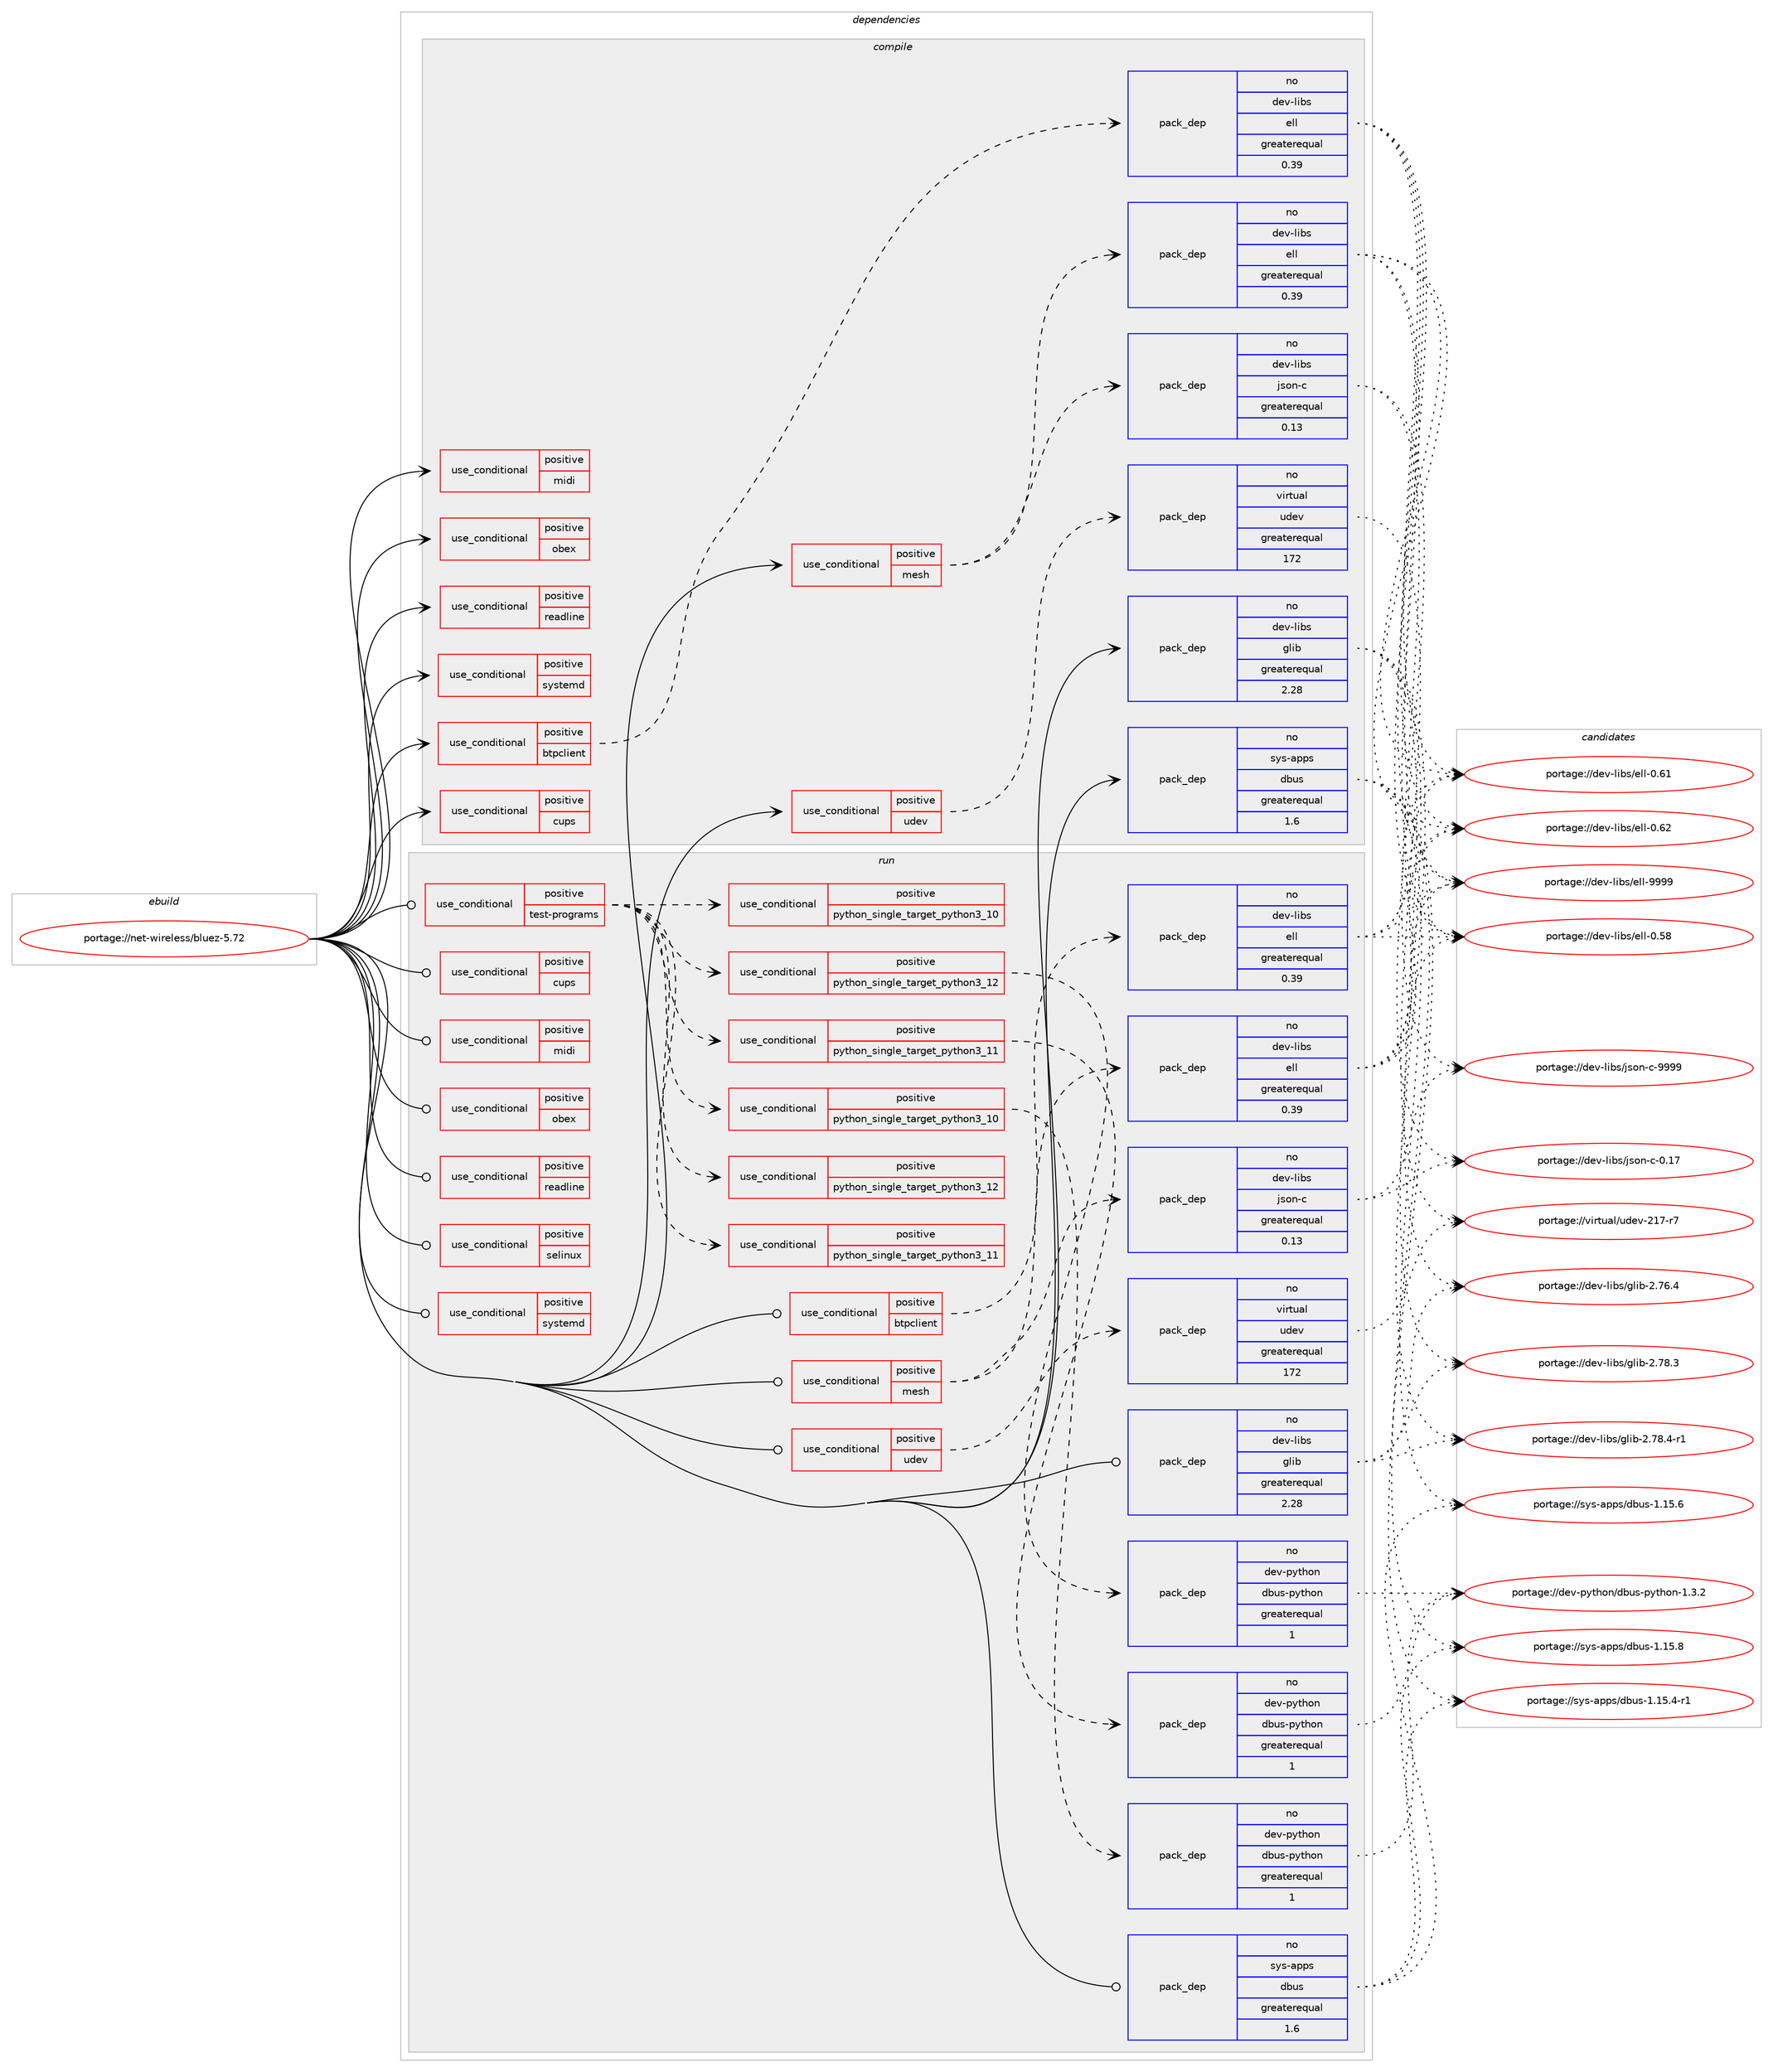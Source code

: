 digraph prolog {

# *************
# Graph options
# *************

newrank=true;
concentrate=true;
compound=true;
graph [rankdir=LR,fontname=Helvetica,fontsize=10,ranksep=1.5];#, ranksep=2.5, nodesep=0.2];
edge  [arrowhead=vee];
node  [fontname=Helvetica,fontsize=10];

# **********
# The ebuild
# **********

subgraph cluster_leftcol {
color=gray;
rank=same;
label=<<i>ebuild</i>>;
id [label="portage://net-wireless/bluez-5.72", color=red, width=4, href="../net-wireless/bluez-5.72.svg"];
}

# ****************
# The dependencies
# ****************

subgraph cluster_midcol {
color=gray;
label=<<i>dependencies</i>>;
subgraph cluster_compile {
fillcolor="#eeeeee";
style=filled;
label=<<i>compile</i>>;
subgraph cond8320 {
dependency12413 [label=<<TABLE BORDER="0" CELLBORDER="1" CELLSPACING="0" CELLPADDING="4"><TR><TD ROWSPAN="3" CELLPADDING="10">use_conditional</TD></TR><TR><TD>positive</TD></TR><TR><TD>btpclient</TD></TR></TABLE>>, shape=none, color=red];
subgraph pack3974 {
dependency12414 [label=<<TABLE BORDER="0" CELLBORDER="1" CELLSPACING="0" CELLPADDING="4" WIDTH="220"><TR><TD ROWSPAN="6" CELLPADDING="30">pack_dep</TD></TR><TR><TD WIDTH="110">no</TD></TR><TR><TD>dev-libs</TD></TR><TR><TD>ell</TD></TR><TR><TD>greaterequal</TD></TR><TR><TD>0.39</TD></TR></TABLE>>, shape=none, color=blue];
}
dependency12413:e -> dependency12414:w [weight=20,style="dashed",arrowhead="vee"];
}
id:e -> dependency12413:w [weight=20,style="solid",arrowhead="vee"];
subgraph cond8321 {
dependency12415 [label=<<TABLE BORDER="0" CELLBORDER="1" CELLSPACING="0" CELLPADDING="4"><TR><TD ROWSPAN="3" CELLPADDING="10">use_conditional</TD></TR><TR><TD>positive</TD></TR><TR><TD>cups</TD></TR></TABLE>>, shape=none, color=red];
# *** BEGIN UNKNOWN DEPENDENCY TYPE (TODO) ***
# dependency12415 -> package_dependency(portage://net-wireless/bluez-5.72,install,no,net-print,cups,none,[,,],any_same_slot,[])
# *** END UNKNOWN DEPENDENCY TYPE (TODO) ***

}
id:e -> dependency12415:w [weight=20,style="solid",arrowhead="vee"];
subgraph cond8322 {
dependency12416 [label=<<TABLE BORDER="0" CELLBORDER="1" CELLSPACING="0" CELLPADDING="4"><TR><TD ROWSPAN="3" CELLPADDING="10">use_conditional</TD></TR><TR><TD>positive</TD></TR><TR><TD>mesh</TD></TR></TABLE>>, shape=none, color=red];
subgraph pack3975 {
dependency12417 [label=<<TABLE BORDER="0" CELLBORDER="1" CELLSPACING="0" CELLPADDING="4" WIDTH="220"><TR><TD ROWSPAN="6" CELLPADDING="30">pack_dep</TD></TR><TR><TD WIDTH="110">no</TD></TR><TR><TD>dev-libs</TD></TR><TR><TD>ell</TD></TR><TR><TD>greaterequal</TD></TR><TR><TD>0.39</TD></TR></TABLE>>, shape=none, color=blue];
}
dependency12416:e -> dependency12417:w [weight=20,style="dashed",arrowhead="vee"];
subgraph pack3976 {
dependency12418 [label=<<TABLE BORDER="0" CELLBORDER="1" CELLSPACING="0" CELLPADDING="4" WIDTH="220"><TR><TD ROWSPAN="6" CELLPADDING="30">pack_dep</TD></TR><TR><TD WIDTH="110">no</TD></TR><TR><TD>dev-libs</TD></TR><TR><TD>json-c</TD></TR><TR><TD>greaterequal</TD></TR><TR><TD>0.13</TD></TR></TABLE>>, shape=none, color=blue];
}
dependency12416:e -> dependency12418:w [weight=20,style="dashed",arrowhead="vee"];
# *** BEGIN UNKNOWN DEPENDENCY TYPE (TODO) ***
# dependency12416 -> package_dependency(portage://net-wireless/bluez-5.72,install,no,sys-libs,readline,none,[,,],[slot(0),equal],[])
# *** END UNKNOWN DEPENDENCY TYPE (TODO) ***

}
id:e -> dependency12416:w [weight=20,style="solid",arrowhead="vee"];
subgraph cond8323 {
dependency12419 [label=<<TABLE BORDER="0" CELLBORDER="1" CELLSPACING="0" CELLPADDING="4"><TR><TD ROWSPAN="3" CELLPADDING="10">use_conditional</TD></TR><TR><TD>positive</TD></TR><TR><TD>midi</TD></TR></TABLE>>, shape=none, color=red];
# *** BEGIN UNKNOWN DEPENDENCY TYPE (TODO) ***
# dependency12419 -> package_dependency(portage://net-wireless/bluez-5.72,install,no,media-libs,alsa-lib,none,[,,],[],[])
# *** END UNKNOWN DEPENDENCY TYPE (TODO) ***

}
id:e -> dependency12419:w [weight=20,style="solid",arrowhead="vee"];
subgraph cond8324 {
dependency12420 [label=<<TABLE BORDER="0" CELLBORDER="1" CELLSPACING="0" CELLPADDING="4"><TR><TD ROWSPAN="3" CELLPADDING="10">use_conditional</TD></TR><TR><TD>positive</TD></TR><TR><TD>obex</TD></TR></TABLE>>, shape=none, color=red];
# *** BEGIN UNKNOWN DEPENDENCY TYPE (TODO) ***
# dependency12420 -> package_dependency(portage://net-wireless/bluez-5.72,install,no,dev-libs,libical,none,[,,],any_same_slot,[])
# *** END UNKNOWN DEPENDENCY TYPE (TODO) ***

}
id:e -> dependency12420:w [weight=20,style="solid",arrowhead="vee"];
subgraph cond8325 {
dependency12421 [label=<<TABLE BORDER="0" CELLBORDER="1" CELLSPACING="0" CELLPADDING="4"><TR><TD ROWSPAN="3" CELLPADDING="10">use_conditional</TD></TR><TR><TD>positive</TD></TR><TR><TD>readline</TD></TR></TABLE>>, shape=none, color=red];
# *** BEGIN UNKNOWN DEPENDENCY TYPE (TODO) ***
# dependency12421 -> package_dependency(portage://net-wireless/bluez-5.72,install,no,sys-libs,readline,none,[,,],[slot(0),equal],[])
# *** END UNKNOWN DEPENDENCY TYPE (TODO) ***

}
id:e -> dependency12421:w [weight=20,style="solid",arrowhead="vee"];
subgraph cond8326 {
dependency12422 [label=<<TABLE BORDER="0" CELLBORDER="1" CELLSPACING="0" CELLPADDING="4"><TR><TD ROWSPAN="3" CELLPADDING="10">use_conditional</TD></TR><TR><TD>positive</TD></TR><TR><TD>systemd</TD></TR></TABLE>>, shape=none, color=red];
# *** BEGIN UNKNOWN DEPENDENCY TYPE (TODO) ***
# dependency12422 -> package_dependency(portage://net-wireless/bluez-5.72,install,no,sys-apps,systemd,none,[,,],[],[])
# *** END UNKNOWN DEPENDENCY TYPE (TODO) ***

}
id:e -> dependency12422:w [weight=20,style="solid",arrowhead="vee"];
subgraph cond8327 {
dependency12423 [label=<<TABLE BORDER="0" CELLBORDER="1" CELLSPACING="0" CELLPADDING="4"><TR><TD ROWSPAN="3" CELLPADDING="10">use_conditional</TD></TR><TR><TD>positive</TD></TR><TR><TD>udev</TD></TR></TABLE>>, shape=none, color=red];
subgraph pack3977 {
dependency12424 [label=<<TABLE BORDER="0" CELLBORDER="1" CELLSPACING="0" CELLPADDING="4" WIDTH="220"><TR><TD ROWSPAN="6" CELLPADDING="30">pack_dep</TD></TR><TR><TD WIDTH="110">no</TD></TR><TR><TD>virtual</TD></TR><TR><TD>udev</TD></TR><TR><TD>greaterequal</TD></TR><TR><TD>172</TD></TR></TABLE>>, shape=none, color=blue];
}
dependency12423:e -> dependency12424:w [weight=20,style="dashed",arrowhead="vee"];
}
id:e -> dependency12423:w [weight=20,style="solid",arrowhead="vee"];
subgraph pack3978 {
dependency12425 [label=<<TABLE BORDER="0" CELLBORDER="1" CELLSPACING="0" CELLPADDING="4" WIDTH="220"><TR><TD ROWSPAN="6" CELLPADDING="30">pack_dep</TD></TR><TR><TD WIDTH="110">no</TD></TR><TR><TD>dev-libs</TD></TR><TR><TD>glib</TD></TR><TR><TD>greaterequal</TD></TR><TR><TD>2.28</TD></TR></TABLE>>, shape=none, color=blue];
}
id:e -> dependency12425:w [weight=20,style="solid",arrowhead="vee"];
subgraph pack3979 {
dependency12426 [label=<<TABLE BORDER="0" CELLBORDER="1" CELLSPACING="0" CELLPADDING="4" WIDTH="220"><TR><TD ROWSPAN="6" CELLPADDING="30">pack_dep</TD></TR><TR><TD WIDTH="110">no</TD></TR><TR><TD>sys-apps</TD></TR><TR><TD>dbus</TD></TR><TR><TD>greaterequal</TD></TR><TR><TD>1.6</TD></TR></TABLE>>, shape=none, color=blue];
}
id:e -> dependency12426:w [weight=20,style="solid",arrowhead="vee"];
}
subgraph cluster_compileandrun {
fillcolor="#eeeeee";
style=filled;
label=<<i>compile and run</i>>;
}
subgraph cluster_run {
fillcolor="#eeeeee";
style=filled;
label=<<i>run</i>>;
subgraph cond8328 {
dependency12427 [label=<<TABLE BORDER="0" CELLBORDER="1" CELLSPACING="0" CELLPADDING="4"><TR><TD ROWSPAN="3" CELLPADDING="10">use_conditional</TD></TR><TR><TD>positive</TD></TR><TR><TD>btpclient</TD></TR></TABLE>>, shape=none, color=red];
subgraph pack3980 {
dependency12428 [label=<<TABLE BORDER="0" CELLBORDER="1" CELLSPACING="0" CELLPADDING="4" WIDTH="220"><TR><TD ROWSPAN="6" CELLPADDING="30">pack_dep</TD></TR><TR><TD WIDTH="110">no</TD></TR><TR><TD>dev-libs</TD></TR><TR><TD>ell</TD></TR><TR><TD>greaterequal</TD></TR><TR><TD>0.39</TD></TR></TABLE>>, shape=none, color=blue];
}
dependency12427:e -> dependency12428:w [weight=20,style="dashed",arrowhead="vee"];
}
id:e -> dependency12427:w [weight=20,style="solid",arrowhead="odot"];
subgraph cond8329 {
dependency12429 [label=<<TABLE BORDER="0" CELLBORDER="1" CELLSPACING="0" CELLPADDING="4"><TR><TD ROWSPAN="3" CELLPADDING="10">use_conditional</TD></TR><TR><TD>positive</TD></TR><TR><TD>cups</TD></TR></TABLE>>, shape=none, color=red];
# *** BEGIN UNKNOWN DEPENDENCY TYPE (TODO) ***
# dependency12429 -> package_dependency(portage://net-wireless/bluez-5.72,run,no,net-print,cups,none,[,,],any_same_slot,[])
# *** END UNKNOWN DEPENDENCY TYPE (TODO) ***

}
id:e -> dependency12429:w [weight=20,style="solid",arrowhead="odot"];
subgraph cond8330 {
dependency12430 [label=<<TABLE BORDER="0" CELLBORDER="1" CELLSPACING="0" CELLPADDING="4"><TR><TD ROWSPAN="3" CELLPADDING="10">use_conditional</TD></TR><TR><TD>positive</TD></TR><TR><TD>mesh</TD></TR></TABLE>>, shape=none, color=red];
subgraph pack3981 {
dependency12431 [label=<<TABLE BORDER="0" CELLBORDER="1" CELLSPACING="0" CELLPADDING="4" WIDTH="220"><TR><TD ROWSPAN="6" CELLPADDING="30">pack_dep</TD></TR><TR><TD WIDTH="110">no</TD></TR><TR><TD>dev-libs</TD></TR><TR><TD>ell</TD></TR><TR><TD>greaterequal</TD></TR><TR><TD>0.39</TD></TR></TABLE>>, shape=none, color=blue];
}
dependency12430:e -> dependency12431:w [weight=20,style="dashed",arrowhead="vee"];
subgraph pack3982 {
dependency12432 [label=<<TABLE BORDER="0" CELLBORDER="1" CELLSPACING="0" CELLPADDING="4" WIDTH="220"><TR><TD ROWSPAN="6" CELLPADDING="30">pack_dep</TD></TR><TR><TD WIDTH="110">no</TD></TR><TR><TD>dev-libs</TD></TR><TR><TD>json-c</TD></TR><TR><TD>greaterequal</TD></TR><TR><TD>0.13</TD></TR></TABLE>>, shape=none, color=blue];
}
dependency12430:e -> dependency12432:w [weight=20,style="dashed",arrowhead="vee"];
# *** BEGIN UNKNOWN DEPENDENCY TYPE (TODO) ***
# dependency12430 -> package_dependency(portage://net-wireless/bluez-5.72,run,no,sys-libs,readline,none,[,,],[slot(0),equal],[])
# *** END UNKNOWN DEPENDENCY TYPE (TODO) ***

}
id:e -> dependency12430:w [weight=20,style="solid",arrowhead="odot"];
subgraph cond8331 {
dependency12433 [label=<<TABLE BORDER="0" CELLBORDER="1" CELLSPACING="0" CELLPADDING="4"><TR><TD ROWSPAN="3" CELLPADDING="10">use_conditional</TD></TR><TR><TD>positive</TD></TR><TR><TD>midi</TD></TR></TABLE>>, shape=none, color=red];
# *** BEGIN UNKNOWN DEPENDENCY TYPE (TODO) ***
# dependency12433 -> package_dependency(portage://net-wireless/bluez-5.72,run,no,media-libs,alsa-lib,none,[,,],[],[])
# *** END UNKNOWN DEPENDENCY TYPE (TODO) ***

}
id:e -> dependency12433:w [weight=20,style="solid",arrowhead="odot"];
subgraph cond8332 {
dependency12434 [label=<<TABLE BORDER="0" CELLBORDER="1" CELLSPACING="0" CELLPADDING="4"><TR><TD ROWSPAN="3" CELLPADDING="10">use_conditional</TD></TR><TR><TD>positive</TD></TR><TR><TD>obex</TD></TR></TABLE>>, shape=none, color=red];
# *** BEGIN UNKNOWN DEPENDENCY TYPE (TODO) ***
# dependency12434 -> package_dependency(portage://net-wireless/bluez-5.72,run,no,dev-libs,libical,none,[,,],any_same_slot,[])
# *** END UNKNOWN DEPENDENCY TYPE (TODO) ***

}
id:e -> dependency12434:w [weight=20,style="solid",arrowhead="odot"];
subgraph cond8333 {
dependency12435 [label=<<TABLE BORDER="0" CELLBORDER="1" CELLSPACING="0" CELLPADDING="4"><TR><TD ROWSPAN="3" CELLPADDING="10">use_conditional</TD></TR><TR><TD>positive</TD></TR><TR><TD>readline</TD></TR></TABLE>>, shape=none, color=red];
# *** BEGIN UNKNOWN DEPENDENCY TYPE (TODO) ***
# dependency12435 -> package_dependency(portage://net-wireless/bluez-5.72,run,no,sys-libs,readline,none,[,,],[slot(0),equal],[])
# *** END UNKNOWN DEPENDENCY TYPE (TODO) ***

}
id:e -> dependency12435:w [weight=20,style="solid",arrowhead="odot"];
subgraph cond8334 {
dependency12436 [label=<<TABLE BORDER="0" CELLBORDER="1" CELLSPACING="0" CELLPADDING="4"><TR><TD ROWSPAN="3" CELLPADDING="10">use_conditional</TD></TR><TR><TD>positive</TD></TR><TR><TD>selinux</TD></TR></TABLE>>, shape=none, color=red];
# *** BEGIN UNKNOWN DEPENDENCY TYPE (TODO) ***
# dependency12436 -> package_dependency(portage://net-wireless/bluez-5.72,run,no,sec-policy,selinux-bluetooth,none,[,,],[],[])
# *** END UNKNOWN DEPENDENCY TYPE (TODO) ***

}
id:e -> dependency12436:w [weight=20,style="solid",arrowhead="odot"];
subgraph cond8335 {
dependency12437 [label=<<TABLE BORDER="0" CELLBORDER="1" CELLSPACING="0" CELLPADDING="4"><TR><TD ROWSPAN="3" CELLPADDING="10">use_conditional</TD></TR><TR><TD>positive</TD></TR><TR><TD>systemd</TD></TR></TABLE>>, shape=none, color=red];
# *** BEGIN UNKNOWN DEPENDENCY TYPE (TODO) ***
# dependency12437 -> package_dependency(portage://net-wireless/bluez-5.72,run,no,sys-apps,systemd,none,[,,],[],[])
# *** END UNKNOWN DEPENDENCY TYPE (TODO) ***

}
id:e -> dependency12437:w [weight=20,style="solid",arrowhead="odot"];
subgraph cond8336 {
dependency12438 [label=<<TABLE BORDER="0" CELLBORDER="1" CELLSPACING="0" CELLPADDING="4"><TR><TD ROWSPAN="3" CELLPADDING="10">use_conditional</TD></TR><TR><TD>positive</TD></TR><TR><TD>test-programs</TD></TR></TABLE>>, shape=none, color=red];
subgraph cond8337 {
dependency12439 [label=<<TABLE BORDER="0" CELLBORDER="1" CELLSPACING="0" CELLPADDING="4"><TR><TD ROWSPAN="3" CELLPADDING="10">use_conditional</TD></TR><TR><TD>positive</TD></TR><TR><TD>python_single_target_python3_10</TD></TR></TABLE>>, shape=none, color=red];
# *** BEGIN UNKNOWN DEPENDENCY TYPE (TODO) ***
# dependency12439 -> package_dependency(portage://net-wireless/bluez-5.72,run,no,dev-lang,python,none,[,,],[slot(3.10)],[])
# *** END UNKNOWN DEPENDENCY TYPE (TODO) ***

}
dependency12438:e -> dependency12439:w [weight=20,style="dashed",arrowhead="vee"];
subgraph cond8338 {
dependency12440 [label=<<TABLE BORDER="0" CELLBORDER="1" CELLSPACING="0" CELLPADDING="4"><TR><TD ROWSPAN="3" CELLPADDING="10">use_conditional</TD></TR><TR><TD>positive</TD></TR><TR><TD>python_single_target_python3_11</TD></TR></TABLE>>, shape=none, color=red];
# *** BEGIN UNKNOWN DEPENDENCY TYPE (TODO) ***
# dependency12440 -> package_dependency(portage://net-wireless/bluez-5.72,run,no,dev-lang,python,none,[,,],[slot(3.11)],[])
# *** END UNKNOWN DEPENDENCY TYPE (TODO) ***

}
dependency12438:e -> dependency12440:w [weight=20,style="dashed",arrowhead="vee"];
subgraph cond8339 {
dependency12441 [label=<<TABLE BORDER="0" CELLBORDER="1" CELLSPACING="0" CELLPADDING="4"><TR><TD ROWSPAN="3" CELLPADDING="10">use_conditional</TD></TR><TR><TD>positive</TD></TR><TR><TD>python_single_target_python3_12</TD></TR></TABLE>>, shape=none, color=red];
# *** BEGIN UNKNOWN DEPENDENCY TYPE (TODO) ***
# dependency12441 -> package_dependency(portage://net-wireless/bluez-5.72,run,no,dev-lang,python,none,[,,],[slot(3.12)],[])
# *** END UNKNOWN DEPENDENCY TYPE (TODO) ***

}
dependency12438:e -> dependency12441:w [weight=20,style="dashed",arrowhead="vee"];
subgraph cond8340 {
dependency12442 [label=<<TABLE BORDER="0" CELLBORDER="1" CELLSPACING="0" CELLPADDING="4"><TR><TD ROWSPAN="3" CELLPADDING="10">use_conditional</TD></TR><TR><TD>positive</TD></TR><TR><TD>python_single_target_python3_10</TD></TR></TABLE>>, shape=none, color=red];
subgraph pack3983 {
dependency12443 [label=<<TABLE BORDER="0" CELLBORDER="1" CELLSPACING="0" CELLPADDING="4" WIDTH="220"><TR><TD ROWSPAN="6" CELLPADDING="30">pack_dep</TD></TR><TR><TD WIDTH="110">no</TD></TR><TR><TD>dev-python</TD></TR><TR><TD>dbus-python</TD></TR><TR><TD>greaterequal</TD></TR><TR><TD>1</TD></TR></TABLE>>, shape=none, color=blue];
}
dependency12442:e -> dependency12443:w [weight=20,style="dashed",arrowhead="vee"];
# *** BEGIN UNKNOWN DEPENDENCY TYPE (TODO) ***
# dependency12442 -> package_dependency(portage://net-wireless/bluez-5.72,run,no,dev-python,pygobject,none,[,,],[slot(3)],[use(enable(python_targets_python3_10),negative)])
# *** END UNKNOWN DEPENDENCY TYPE (TODO) ***

}
dependency12438:e -> dependency12442:w [weight=20,style="dashed",arrowhead="vee"];
subgraph cond8341 {
dependency12444 [label=<<TABLE BORDER="0" CELLBORDER="1" CELLSPACING="0" CELLPADDING="4"><TR><TD ROWSPAN="3" CELLPADDING="10">use_conditional</TD></TR><TR><TD>positive</TD></TR><TR><TD>python_single_target_python3_11</TD></TR></TABLE>>, shape=none, color=red];
subgraph pack3984 {
dependency12445 [label=<<TABLE BORDER="0" CELLBORDER="1" CELLSPACING="0" CELLPADDING="4" WIDTH="220"><TR><TD ROWSPAN="6" CELLPADDING="30">pack_dep</TD></TR><TR><TD WIDTH="110">no</TD></TR><TR><TD>dev-python</TD></TR><TR><TD>dbus-python</TD></TR><TR><TD>greaterequal</TD></TR><TR><TD>1</TD></TR></TABLE>>, shape=none, color=blue];
}
dependency12444:e -> dependency12445:w [weight=20,style="dashed",arrowhead="vee"];
# *** BEGIN UNKNOWN DEPENDENCY TYPE (TODO) ***
# dependency12444 -> package_dependency(portage://net-wireless/bluez-5.72,run,no,dev-python,pygobject,none,[,,],[slot(3)],[use(enable(python_targets_python3_11),negative)])
# *** END UNKNOWN DEPENDENCY TYPE (TODO) ***

}
dependency12438:e -> dependency12444:w [weight=20,style="dashed",arrowhead="vee"];
subgraph cond8342 {
dependency12446 [label=<<TABLE BORDER="0" CELLBORDER="1" CELLSPACING="0" CELLPADDING="4"><TR><TD ROWSPAN="3" CELLPADDING="10">use_conditional</TD></TR><TR><TD>positive</TD></TR><TR><TD>python_single_target_python3_12</TD></TR></TABLE>>, shape=none, color=red];
subgraph pack3985 {
dependency12447 [label=<<TABLE BORDER="0" CELLBORDER="1" CELLSPACING="0" CELLPADDING="4" WIDTH="220"><TR><TD ROWSPAN="6" CELLPADDING="30">pack_dep</TD></TR><TR><TD WIDTH="110">no</TD></TR><TR><TD>dev-python</TD></TR><TR><TD>dbus-python</TD></TR><TR><TD>greaterequal</TD></TR><TR><TD>1</TD></TR></TABLE>>, shape=none, color=blue];
}
dependency12446:e -> dependency12447:w [weight=20,style="dashed",arrowhead="vee"];
# *** BEGIN UNKNOWN DEPENDENCY TYPE (TODO) ***
# dependency12446 -> package_dependency(portage://net-wireless/bluez-5.72,run,no,dev-python,pygobject,none,[,,],[slot(3)],[use(enable(python_targets_python3_12),negative)])
# *** END UNKNOWN DEPENDENCY TYPE (TODO) ***

}
dependency12438:e -> dependency12446:w [weight=20,style="dashed",arrowhead="vee"];
}
id:e -> dependency12438:w [weight=20,style="solid",arrowhead="odot"];
subgraph cond8343 {
dependency12448 [label=<<TABLE BORDER="0" CELLBORDER="1" CELLSPACING="0" CELLPADDING="4"><TR><TD ROWSPAN="3" CELLPADDING="10">use_conditional</TD></TR><TR><TD>positive</TD></TR><TR><TD>udev</TD></TR></TABLE>>, shape=none, color=red];
subgraph pack3986 {
dependency12449 [label=<<TABLE BORDER="0" CELLBORDER="1" CELLSPACING="0" CELLPADDING="4" WIDTH="220"><TR><TD ROWSPAN="6" CELLPADDING="30">pack_dep</TD></TR><TR><TD WIDTH="110">no</TD></TR><TR><TD>virtual</TD></TR><TR><TD>udev</TD></TR><TR><TD>greaterequal</TD></TR><TR><TD>172</TD></TR></TABLE>>, shape=none, color=blue];
}
dependency12448:e -> dependency12449:w [weight=20,style="dashed",arrowhead="vee"];
}
id:e -> dependency12448:w [weight=20,style="solid",arrowhead="odot"];
subgraph pack3987 {
dependency12450 [label=<<TABLE BORDER="0" CELLBORDER="1" CELLSPACING="0" CELLPADDING="4" WIDTH="220"><TR><TD ROWSPAN="6" CELLPADDING="30">pack_dep</TD></TR><TR><TD WIDTH="110">no</TD></TR><TR><TD>dev-libs</TD></TR><TR><TD>glib</TD></TR><TR><TD>greaterequal</TD></TR><TR><TD>2.28</TD></TR></TABLE>>, shape=none, color=blue];
}
id:e -> dependency12450:w [weight=20,style="solid",arrowhead="odot"];
subgraph pack3988 {
dependency12451 [label=<<TABLE BORDER="0" CELLBORDER="1" CELLSPACING="0" CELLPADDING="4" WIDTH="220"><TR><TD ROWSPAN="6" CELLPADDING="30">pack_dep</TD></TR><TR><TD WIDTH="110">no</TD></TR><TR><TD>sys-apps</TD></TR><TR><TD>dbus</TD></TR><TR><TD>greaterequal</TD></TR><TR><TD>1.6</TD></TR></TABLE>>, shape=none, color=blue];
}
id:e -> dependency12451:w [weight=20,style="solid",arrowhead="odot"];
}
}

# **************
# The candidates
# **************

subgraph cluster_choices {
rank=same;
color=gray;
label=<<i>candidates</i>>;

subgraph choice3974 {
color=black;
nodesep=1;
choice1001011184510810598115471011081084548465356 [label="portage://dev-libs/ell-0.58", color=red, width=4,href="../dev-libs/ell-0.58.svg"];
choice1001011184510810598115471011081084548465449 [label="portage://dev-libs/ell-0.61", color=red, width=4,href="../dev-libs/ell-0.61.svg"];
choice1001011184510810598115471011081084548465450 [label="portage://dev-libs/ell-0.62", color=red, width=4,href="../dev-libs/ell-0.62.svg"];
choice1001011184510810598115471011081084557575757 [label="portage://dev-libs/ell-9999", color=red, width=4,href="../dev-libs/ell-9999.svg"];
dependency12414:e -> choice1001011184510810598115471011081084548465356:w [style=dotted,weight="100"];
dependency12414:e -> choice1001011184510810598115471011081084548465449:w [style=dotted,weight="100"];
dependency12414:e -> choice1001011184510810598115471011081084548465450:w [style=dotted,weight="100"];
dependency12414:e -> choice1001011184510810598115471011081084557575757:w [style=dotted,weight="100"];
}
subgraph choice3975 {
color=black;
nodesep=1;
choice1001011184510810598115471011081084548465356 [label="portage://dev-libs/ell-0.58", color=red, width=4,href="../dev-libs/ell-0.58.svg"];
choice1001011184510810598115471011081084548465449 [label="portage://dev-libs/ell-0.61", color=red, width=4,href="../dev-libs/ell-0.61.svg"];
choice1001011184510810598115471011081084548465450 [label="portage://dev-libs/ell-0.62", color=red, width=4,href="../dev-libs/ell-0.62.svg"];
choice1001011184510810598115471011081084557575757 [label="portage://dev-libs/ell-9999", color=red, width=4,href="../dev-libs/ell-9999.svg"];
dependency12417:e -> choice1001011184510810598115471011081084548465356:w [style=dotted,weight="100"];
dependency12417:e -> choice1001011184510810598115471011081084548465449:w [style=dotted,weight="100"];
dependency12417:e -> choice1001011184510810598115471011081084548465450:w [style=dotted,weight="100"];
dependency12417:e -> choice1001011184510810598115471011081084557575757:w [style=dotted,weight="100"];
}
subgraph choice3976 {
color=black;
nodesep=1;
choice10010111845108105981154710611511111045994548464955 [label="portage://dev-libs/json-c-0.17", color=red, width=4,href="../dev-libs/json-c-0.17.svg"];
choice10010111845108105981154710611511111045994557575757 [label="portage://dev-libs/json-c-9999", color=red, width=4,href="../dev-libs/json-c-9999.svg"];
dependency12418:e -> choice10010111845108105981154710611511111045994548464955:w [style=dotted,weight="100"];
dependency12418:e -> choice10010111845108105981154710611511111045994557575757:w [style=dotted,weight="100"];
}
subgraph choice3977 {
color=black;
nodesep=1;
choice1181051141161179710847117100101118455049554511455 [label="portage://virtual/udev-217-r7", color=red, width=4,href="../virtual/udev-217-r7.svg"];
dependency12424:e -> choice1181051141161179710847117100101118455049554511455:w [style=dotted,weight="100"];
}
subgraph choice3978 {
color=black;
nodesep=1;
choice1001011184510810598115471031081059845504655544652 [label="portage://dev-libs/glib-2.76.4", color=red, width=4,href="../dev-libs/glib-2.76.4.svg"];
choice1001011184510810598115471031081059845504655564651 [label="portage://dev-libs/glib-2.78.3", color=red, width=4,href="../dev-libs/glib-2.78.3.svg"];
choice10010111845108105981154710310810598455046555646524511449 [label="portage://dev-libs/glib-2.78.4-r1", color=red, width=4,href="../dev-libs/glib-2.78.4-r1.svg"];
dependency12425:e -> choice1001011184510810598115471031081059845504655544652:w [style=dotted,weight="100"];
dependency12425:e -> choice1001011184510810598115471031081059845504655564651:w [style=dotted,weight="100"];
dependency12425:e -> choice10010111845108105981154710310810598455046555646524511449:w [style=dotted,weight="100"];
}
subgraph choice3979 {
color=black;
nodesep=1;
choice11512111545971121121154710098117115454946495346524511449 [label="portage://sys-apps/dbus-1.15.4-r1", color=red, width=4,href="../sys-apps/dbus-1.15.4-r1.svg"];
choice1151211154597112112115471009811711545494649534654 [label="portage://sys-apps/dbus-1.15.6", color=red, width=4,href="../sys-apps/dbus-1.15.6.svg"];
choice1151211154597112112115471009811711545494649534656 [label="portage://sys-apps/dbus-1.15.8", color=red, width=4,href="../sys-apps/dbus-1.15.8.svg"];
dependency12426:e -> choice11512111545971121121154710098117115454946495346524511449:w [style=dotted,weight="100"];
dependency12426:e -> choice1151211154597112112115471009811711545494649534654:w [style=dotted,weight="100"];
dependency12426:e -> choice1151211154597112112115471009811711545494649534656:w [style=dotted,weight="100"];
}
subgraph choice3980 {
color=black;
nodesep=1;
choice1001011184510810598115471011081084548465356 [label="portage://dev-libs/ell-0.58", color=red, width=4,href="../dev-libs/ell-0.58.svg"];
choice1001011184510810598115471011081084548465449 [label="portage://dev-libs/ell-0.61", color=red, width=4,href="../dev-libs/ell-0.61.svg"];
choice1001011184510810598115471011081084548465450 [label="portage://dev-libs/ell-0.62", color=red, width=4,href="../dev-libs/ell-0.62.svg"];
choice1001011184510810598115471011081084557575757 [label="portage://dev-libs/ell-9999", color=red, width=4,href="../dev-libs/ell-9999.svg"];
dependency12428:e -> choice1001011184510810598115471011081084548465356:w [style=dotted,weight="100"];
dependency12428:e -> choice1001011184510810598115471011081084548465449:w [style=dotted,weight="100"];
dependency12428:e -> choice1001011184510810598115471011081084548465450:w [style=dotted,weight="100"];
dependency12428:e -> choice1001011184510810598115471011081084557575757:w [style=dotted,weight="100"];
}
subgraph choice3981 {
color=black;
nodesep=1;
choice1001011184510810598115471011081084548465356 [label="portage://dev-libs/ell-0.58", color=red, width=4,href="../dev-libs/ell-0.58.svg"];
choice1001011184510810598115471011081084548465449 [label="portage://dev-libs/ell-0.61", color=red, width=4,href="../dev-libs/ell-0.61.svg"];
choice1001011184510810598115471011081084548465450 [label="portage://dev-libs/ell-0.62", color=red, width=4,href="../dev-libs/ell-0.62.svg"];
choice1001011184510810598115471011081084557575757 [label="portage://dev-libs/ell-9999", color=red, width=4,href="../dev-libs/ell-9999.svg"];
dependency12431:e -> choice1001011184510810598115471011081084548465356:w [style=dotted,weight="100"];
dependency12431:e -> choice1001011184510810598115471011081084548465449:w [style=dotted,weight="100"];
dependency12431:e -> choice1001011184510810598115471011081084548465450:w [style=dotted,weight="100"];
dependency12431:e -> choice1001011184510810598115471011081084557575757:w [style=dotted,weight="100"];
}
subgraph choice3982 {
color=black;
nodesep=1;
choice10010111845108105981154710611511111045994548464955 [label="portage://dev-libs/json-c-0.17", color=red, width=4,href="../dev-libs/json-c-0.17.svg"];
choice10010111845108105981154710611511111045994557575757 [label="portage://dev-libs/json-c-9999", color=red, width=4,href="../dev-libs/json-c-9999.svg"];
dependency12432:e -> choice10010111845108105981154710611511111045994548464955:w [style=dotted,weight="100"];
dependency12432:e -> choice10010111845108105981154710611511111045994557575757:w [style=dotted,weight="100"];
}
subgraph choice3983 {
color=black;
nodesep=1;
choice10010111845112121116104111110471009811711545112121116104111110454946514650 [label="portage://dev-python/dbus-python-1.3.2", color=red, width=4,href="../dev-python/dbus-python-1.3.2.svg"];
dependency12443:e -> choice10010111845112121116104111110471009811711545112121116104111110454946514650:w [style=dotted,weight="100"];
}
subgraph choice3984 {
color=black;
nodesep=1;
choice10010111845112121116104111110471009811711545112121116104111110454946514650 [label="portage://dev-python/dbus-python-1.3.2", color=red, width=4,href="../dev-python/dbus-python-1.3.2.svg"];
dependency12445:e -> choice10010111845112121116104111110471009811711545112121116104111110454946514650:w [style=dotted,weight="100"];
}
subgraph choice3985 {
color=black;
nodesep=1;
choice10010111845112121116104111110471009811711545112121116104111110454946514650 [label="portage://dev-python/dbus-python-1.3.2", color=red, width=4,href="../dev-python/dbus-python-1.3.2.svg"];
dependency12447:e -> choice10010111845112121116104111110471009811711545112121116104111110454946514650:w [style=dotted,weight="100"];
}
subgraph choice3986 {
color=black;
nodesep=1;
choice1181051141161179710847117100101118455049554511455 [label="portage://virtual/udev-217-r7", color=red, width=4,href="../virtual/udev-217-r7.svg"];
dependency12449:e -> choice1181051141161179710847117100101118455049554511455:w [style=dotted,weight="100"];
}
subgraph choice3987 {
color=black;
nodesep=1;
choice1001011184510810598115471031081059845504655544652 [label="portage://dev-libs/glib-2.76.4", color=red, width=4,href="../dev-libs/glib-2.76.4.svg"];
choice1001011184510810598115471031081059845504655564651 [label="portage://dev-libs/glib-2.78.3", color=red, width=4,href="../dev-libs/glib-2.78.3.svg"];
choice10010111845108105981154710310810598455046555646524511449 [label="portage://dev-libs/glib-2.78.4-r1", color=red, width=4,href="../dev-libs/glib-2.78.4-r1.svg"];
dependency12450:e -> choice1001011184510810598115471031081059845504655544652:w [style=dotted,weight="100"];
dependency12450:e -> choice1001011184510810598115471031081059845504655564651:w [style=dotted,weight="100"];
dependency12450:e -> choice10010111845108105981154710310810598455046555646524511449:w [style=dotted,weight="100"];
}
subgraph choice3988 {
color=black;
nodesep=1;
choice11512111545971121121154710098117115454946495346524511449 [label="portage://sys-apps/dbus-1.15.4-r1", color=red, width=4,href="../sys-apps/dbus-1.15.4-r1.svg"];
choice1151211154597112112115471009811711545494649534654 [label="portage://sys-apps/dbus-1.15.6", color=red, width=4,href="../sys-apps/dbus-1.15.6.svg"];
choice1151211154597112112115471009811711545494649534656 [label="portage://sys-apps/dbus-1.15.8", color=red, width=4,href="../sys-apps/dbus-1.15.8.svg"];
dependency12451:e -> choice11512111545971121121154710098117115454946495346524511449:w [style=dotted,weight="100"];
dependency12451:e -> choice1151211154597112112115471009811711545494649534654:w [style=dotted,weight="100"];
dependency12451:e -> choice1151211154597112112115471009811711545494649534656:w [style=dotted,weight="100"];
}
}

}
